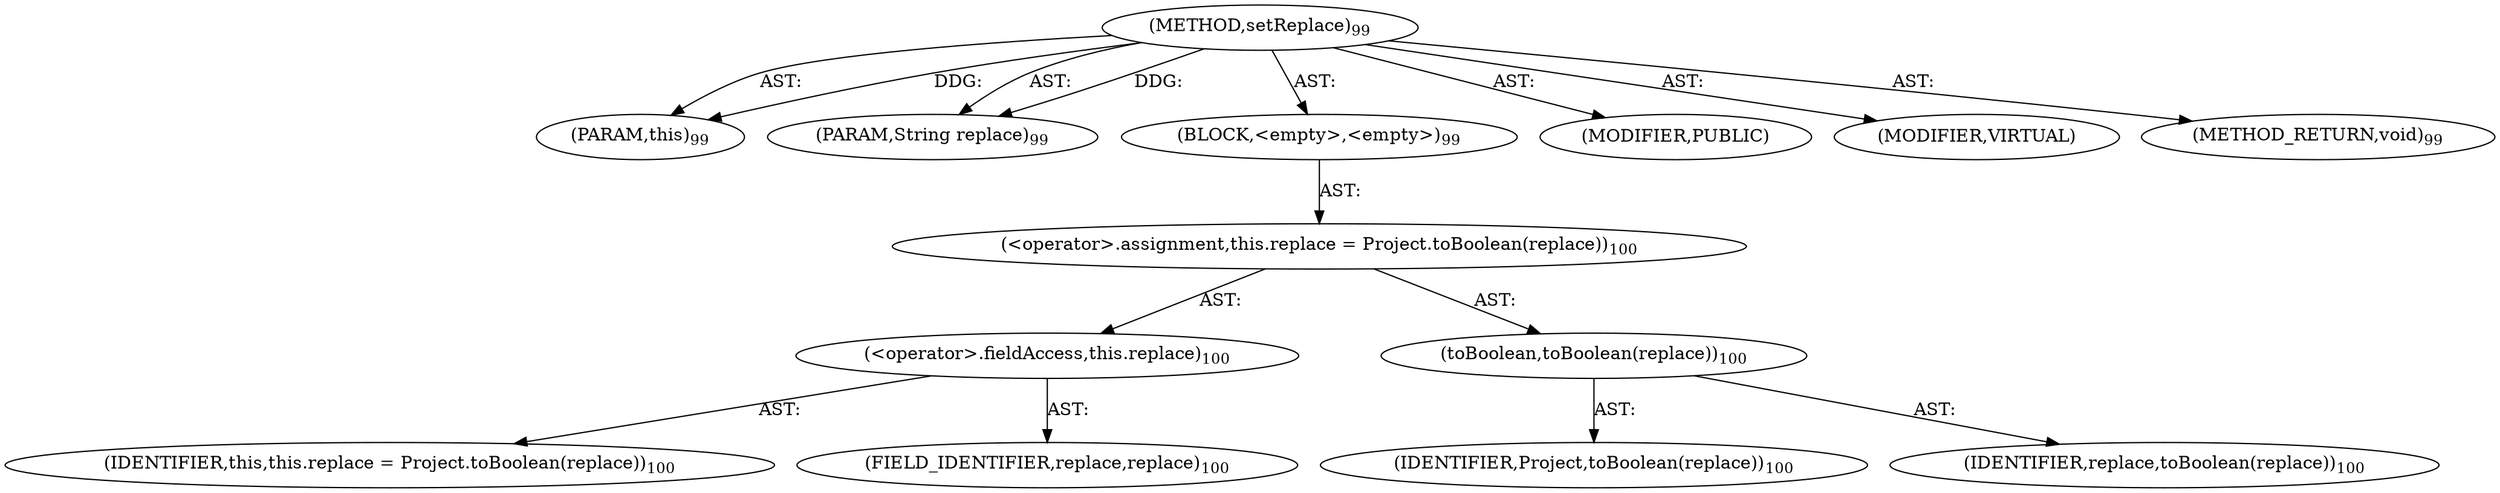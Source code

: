 digraph "setReplace" {  
"111669149698" [label = <(METHOD,setReplace)<SUB>99</SUB>> ]
"115964116994" [label = <(PARAM,this)<SUB>99</SUB>> ]
"115964116998" [label = <(PARAM,String replace)<SUB>99</SUB>> ]
"25769803778" [label = <(BLOCK,&lt;empty&gt;,&lt;empty&gt;)<SUB>99</SUB>> ]
"30064771076" [label = <(&lt;operator&gt;.assignment,this.replace = Project.toBoolean(replace))<SUB>100</SUB>> ]
"30064771077" [label = <(&lt;operator&gt;.fieldAccess,this.replace)<SUB>100</SUB>> ]
"68719476738" [label = <(IDENTIFIER,this,this.replace = Project.toBoolean(replace))<SUB>100</SUB>> ]
"55834574850" [label = <(FIELD_IDENTIFIER,replace,replace)<SUB>100</SUB>> ]
"30064771078" [label = <(toBoolean,toBoolean(replace))<SUB>100</SUB>> ]
"68719476745" [label = <(IDENTIFIER,Project,toBoolean(replace))<SUB>100</SUB>> ]
"68719476746" [label = <(IDENTIFIER,replace,toBoolean(replace))<SUB>100</SUB>> ]
"133143986183" [label = <(MODIFIER,PUBLIC)> ]
"133143986184" [label = <(MODIFIER,VIRTUAL)> ]
"128849018882" [label = <(METHOD_RETURN,void)<SUB>99</SUB>> ]
  "111669149698" -> "115964116994"  [ label = "AST: "] 
  "111669149698" -> "115964116998"  [ label = "AST: "] 
  "111669149698" -> "25769803778"  [ label = "AST: "] 
  "111669149698" -> "133143986183"  [ label = "AST: "] 
  "111669149698" -> "133143986184"  [ label = "AST: "] 
  "111669149698" -> "128849018882"  [ label = "AST: "] 
  "25769803778" -> "30064771076"  [ label = "AST: "] 
  "30064771076" -> "30064771077"  [ label = "AST: "] 
  "30064771076" -> "30064771078"  [ label = "AST: "] 
  "30064771077" -> "68719476738"  [ label = "AST: "] 
  "30064771077" -> "55834574850"  [ label = "AST: "] 
  "30064771078" -> "68719476745"  [ label = "AST: "] 
  "30064771078" -> "68719476746"  [ label = "AST: "] 
  "111669149698" -> "115964116994"  [ label = "DDG: "] 
  "111669149698" -> "115964116998"  [ label = "DDG: "] 
}
